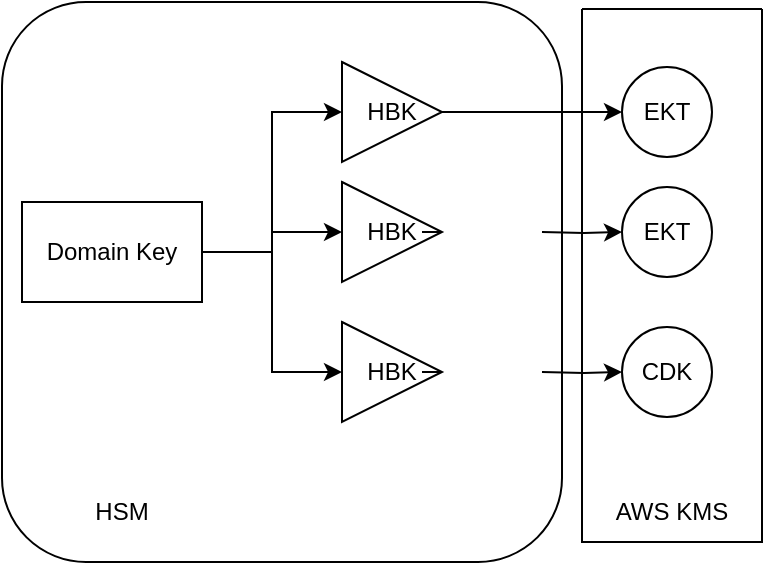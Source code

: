 <mxfile version="17.5.0" type="github">
  <diagram id="CqZpSZTJNaZhIkeq9rlg" name="Page-1">
    <mxGraphModel dx="872" dy="534" grid="1" gridSize="10" guides="1" tooltips="1" connect="1" arrows="1" fold="1" page="1" pageScale="1" pageWidth="850" pageHeight="1100" math="0" shadow="0">
      <root>
        <mxCell id="0" />
        <mxCell id="1" parent="0" />
        <mxCell id="_D2UCYNXljpsURP9HlQw-1" value="" style="rounded=1;whiteSpace=wrap;html=1;" vertex="1" parent="1">
          <mxGeometry x="10" y="80" width="280" height="280" as="geometry" />
        </mxCell>
        <mxCell id="_D2UCYNXljpsURP9HlQw-8" style="edgeStyle=orthogonalEdgeStyle;rounded=0;orthogonalLoop=1;jettySize=auto;html=1;exitX=1;exitY=0.5;exitDx=0;exitDy=0;entryX=0;entryY=0.5;entryDx=0;entryDy=0;" edge="1" parent="1" source="_D2UCYNXljpsURP9HlQw-2" target="_D2UCYNXljpsURP9HlQw-3">
          <mxGeometry relative="1" as="geometry" />
        </mxCell>
        <mxCell id="_D2UCYNXljpsURP9HlQw-9" style="edgeStyle=orthogonalEdgeStyle;rounded=0;orthogonalLoop=1;jettySize=auto;html=1;exitX=1;exitY=0.5;exitDx=0;exitDy=0;entryX=0;entryY=0.5;entryDx=0;entryDy=0;" edge="1" parent="1" source="_D2UCYNXljpsURP9HlQw-2" target="_D2UCYNXljpsURP9HlQw-4">
          <mxGeometry relative="1" as="geometry" />
        </mxCell>
        <mxCell id="_D2UCYNXljpsURP9HlQw-10" style="edgeStyle=orthogonalEdgeStyle;rounded=0;orthogonalLoop=1;jettySize=auto;html=1;exitX=1;exitY=0.5;exitDx=0;exitDy=0;entryX=0;entryY=0.5;entryDx=0;entryDy=0;" edge="1" parent="1" source="_D2UCYNXljpsURP9HlQw-2" target="_D2UCYNXljpsURP9HlQw-5">
          <mxGeometry relative="1" as="geometry" />
        </mxCell>
        <mxCell id="_D2UCYNXljpsURP9HlQw-2" value="Domain Key" style="rounded=0;whiteSpace=wrap;html=1;" vertex="1" parent="1">
          <mxGeometry x="20" y="180" width="90" height="50" as="geometry" />
        </mxCell>
        <mxCell id="_D2UCYNXljpsURP9HlQw-15" style="edgeStyle=orthogonalEdgeStyle;rounded=0;orthogonalLoop=1;jettySize=auto;html=1;exitX=1;exitY=0.5;exitDx=0;exitDy=0;entryX=0;entryY=0.5;entryDx=0;entryDy=0;" edge="1" parent="1" source="_D2UCYNXljpsURP9HlQw-3" target="_D2UCYNXljpsURP9HlQw-11">
          <mxGeometry relative="1" as="geometry" />
        </mxCell>
        <mxCell id="_D2UCYNXljpsURP9HlQw-3" value="HBK" style="triangle;whiteSpace=wrap;html=1;" vertex="1" parent="1">
          <mxGeometry x="180" y="110" width="50" height="50" as="geometry" />
        </mxCell>
        <mxCell id="_D2UCYNXljpsURP9HlQw-16" style="edgeStyle=orthogonalEdgeStyle;rounded=0;orthogonalLoop=1;jettySize=auto;html=1;exitX=1;exitY=0.5;exitDx=0;exitDy=0;entryX=0;entryY=0.5;entryDx=0;entryDy=0;startArrow=none;" edge="1" parent="1" target="_D2UCYNXljpsURP9HlQw-13">
          <mxGeometry relative="1" as="geometry">
            <mxPoint x="280" y="195" as="sourcePoint" />
          </mxGeometry>
        </mxCell>
        <mxCell id="_D2UCYNXljpsURP9HlQw-4" value="HBK" style="triangle;whiteSpace=wrap;html=1;" vertex="1" parent="1">
          <mxGeometry x="180" y="170" width="50" height="50" as="geometry" />
        </mxCell>
        <mxCell id="_D2UCYNXljpsURP9HlQw-17" style="edgeStyle=orthogonalEdgeStyle;rounded=0;orthogonalLoop=1;jettySize=auto;html=1;exitX=1;exitY=0.5;exitDx=0;exitDy=0;entryX=0;entryY=0.5;entryDx=0;entryDy=0;startArrow=none;" edge="1" parent="1" target="_D2UCYNXljpsURP9HlQw-14">
          <mxGeometry relative="1" as="geometry">
            <mxPoint x="280" y="265" as="sourcePoint" />
          </mxGeometry>
        </mxCell>
        <mxCell id="_D2UCYNXljpsURP9HlQw-5" value="HBK" style="triangle;whiteSpace=wrap;html=1;" vertex="1" parent="1">
          <mxGeometry x="180" y="240" width="50" height="50" as="geometry" />
        </mxCell>
        <mxCell id="_D2UCYNXljpsURP9HlQw-11" value="EKT" style="ellipse;whiteSpace=wrap;html=1;aspect=fixed;" vertex="1" parent="1">
          <mxGeometry x="320" y="112.5" width="45" height="45" as="geometry" />
        </mxCell>
        <mxCell id="_D2UCYNXljpsURP9HlQw-13" value="EKT" style="ellipse;whiteSpace=wrap;html=1;aspect=fixed;" vertex="1" parent="1">
          <mxGeometry x="320" y="172.5" width="45" height="45" as="geometry" />
        </mxCell>
        <mxCell id="_D2UCYNXljpsURP9HlQw-14" value="CDK" style="ellipse;whiteSpace=wrap;html=1;aspect=fixed;" vertex="1" parent="1">
          <mxGeometry x="320" y="242.5" width="45" height="45" as="geometry" />
        </mxCell>
        <mxCell id="_D2UCYNXljpsURP9HlQw-20" value="" style="edgeStyle=orthogonalEdgeStyle;rounded=0;orthogonalLoop=1;jettySize=auto;html=1;exitX=1;exitY=0.5;exitDx=0;exitDy=0;entryX=0;entryY=0.5;entryDx=0;entryDy=0;endArrow=none;" edge="1" parent="1" source="_D2UCYNXljpsURP9HlQw-4">
          <mxGeometry relative="1" as="geometry">
            <mxPoint x="230" y="195" as="sourcePoint" />
            <mxPoint x="220" y="195" as="targetPoint" />
          </mxGeometry>
        </mxCell>
        <mxCell id="_D2UCYNXljpsURP9HlQw-22" value="" style="edgeStyle=orthogonalEdgeStyle;rounded=0;orthogonalLoop=1;jettySize=auto;html=1;exitX=1;exitY=0.5;exitDx=0;exitDy=0;entryX=0;entryY=0.5;entryDx=0;entryDy=0;endArrow=none;" edge="1" parent="1" source="_D2UCYNXljpsURP9HlQw-5">
          <mxGeometry relative="1" as="geometry">
            <mxPoint x="230" y="265" as="sourcePoint" />
            <mxPoint x="220" y="265" as="targetPoint" />
          </mxGeometry>
        </mxCell>
        <mxCell id="_D2UCYNXljpsURP9HlQw-23" value="HSM" style="text;html=1;strokeColor=none;fillColor=none;align=center;verticalAlign=middle;whiteSpace=wrap;rounded=0;" vertex="1" parent="1">
          <mxGeometry x="40" y="320" width="60" height="30" as="geometry" />
        </mxCell>
        <mxCell id="_D2UCYNXljpsURP9HlQw-24" value="" style="swimlane;startSize=0;" vertex="1" parent="1">
          <mxGeometry x="300" y="83.5" width="90" height="266.5" as="geometry" />
        </mxCell>
        <mxCell id="_D2UCYNXljpsURP9HlQw-25" value="AWS KMS" style="text;html=1;strokeColor=none;fillColor=none;align=center;verticalAlign=middle;whiteSpace=wrap;rounded=0;" vertex="1" parent="_D2UCYNXljpsURP9HlQw-24">
          <mxGeometry x="15" y="236.5" width="60" height="30" as="geometry" />
        </mxCell>
      </root>
    </mxGraphModel>
  </diagram>
</mxfile>
